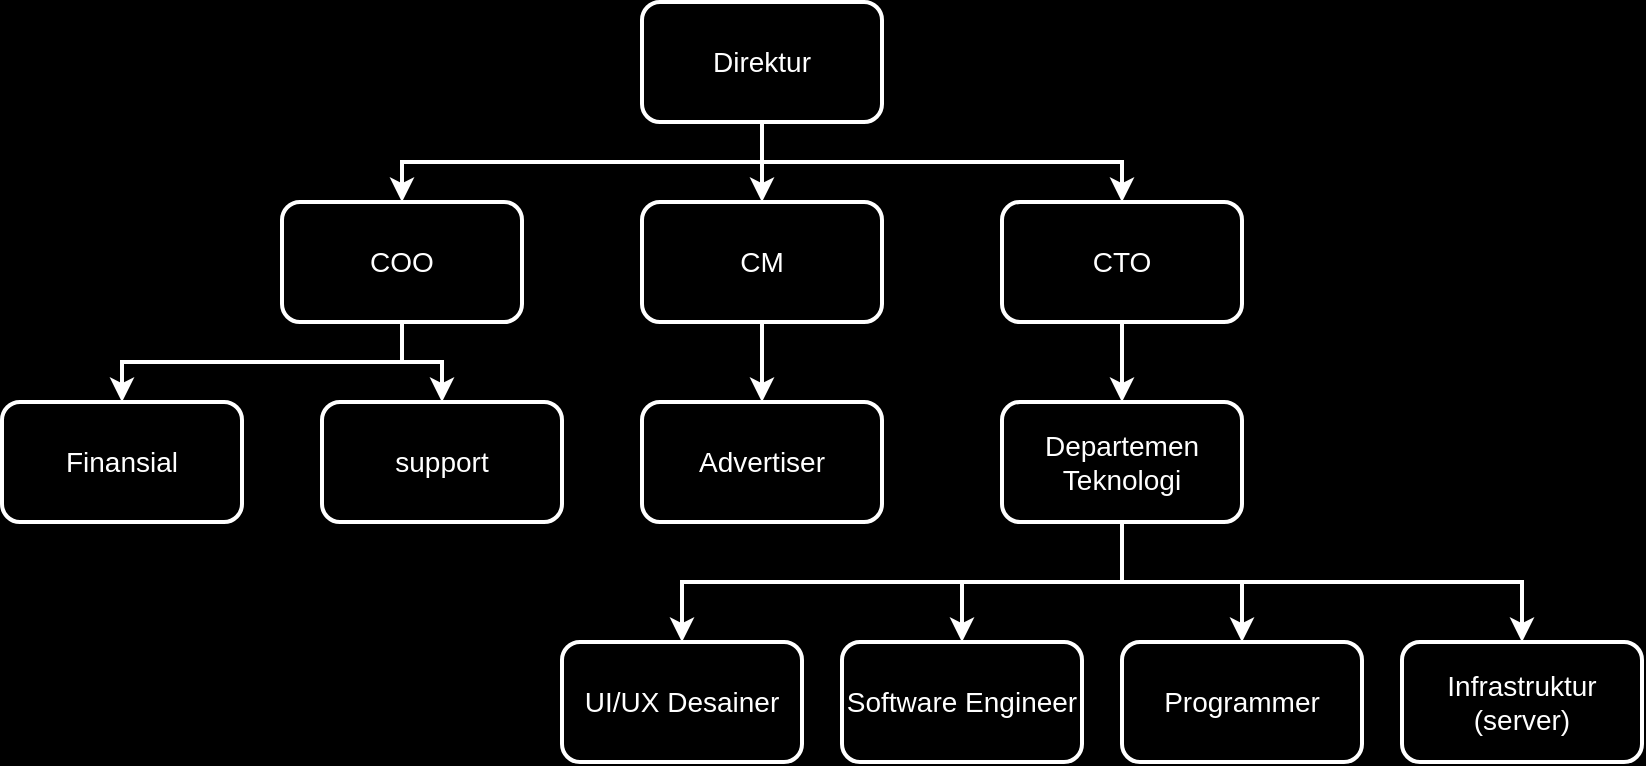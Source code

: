 <mxfile version="24.4.4" type="github">
  <diagram name="Page-1" id="ndEK_MVkZRU5j7hTS9hO">
    <mxGraphModel dx="832" dy="491" grid="1" gridSize="10" guides="1" tooltips="1" connect="1" arrows="0" fold="1" page="1" pageScale="1" pageWidth="850" pageHeight="1100" background="#000000" math="0" shadow="0">
      <root>
        <mxCell id="0" />
        <mxCell id="1" parent="0" />
        <mxCell id="gRMy8VDWAlQUf8VDGCOQ-14" style="edgeStyle=orthogonalEdgeStyle;rounded=0;orthogonalLoop=1;jettySize=auto;html=1;exitX=0.5;exitY=1;exitDx=0;exitDy=0;entryX=0.5;entryY=0;entryDx=0;entryDy=0;fontColor=#FFFFFF;strokeColor=#FFFFFF;strokeWidth=2;" edge="1" parent="1" source="gRMy8VDWAlQUf8VDGCOQ-1" target="gRMy8VDWAlQUf8VDGCOQ-11">
          <mxGeometry relative="1" as="geometry" />
        </mxCell>
        <mxCell id="gRMy8VDWAlQUf8VDGCOQ-15" style="edgeStyle=orthogonalEdgeStyle;rounded=0;orthogonalLoop=1;jettySize=auto;html=1;exitX=0.5;exitY=1;exitDx=0;exitDy=0;entryX=0.5;entryY=0;entryDx=0;entryDy=0;strokeColor=#FFFFFF;strokeWidth=2;" edge="1" parent="1" source="gRMy8VDWAlQUf8VDGCOQ-1" target="gRMy8VDWAlQUf8VDGCOQ-3">
          <mxGeometry relative="1" as="geometry" />
        </mxCell>
        <mxCell id="gRMy8VDWAlQUf8VDGCOQ-16" style="edgeStyle=orthogonalEdgeStyle;rounded=0;orthogonalLoop=1;jettySize=auto;html=1;exitX=0.5;exitY=1;exitDx=0;exitDy=0;entryX=0.5;entryY=0;entryDx=0;entryDy=0;strokeColor=#FFFFFF;strokeWidth=2;" edge="1" parent="1" source="gRMy8VDWAlQUf8VDGCOQ-1" target="gRMy8VDWAlQUf8VDGCOQ-2">
          <mxGeometry relative="1" as="geometry" />
        </mxCell>
        <mxCell id="gRMy8VDWAlQUf8VDGCOQ-1" value="&lt;font style=&quot;font-size: 14px;&quot; color=&quot;#ffffff&quot;&gt;Direktur&lt;/font&gt;" style="rounded=1;whiteSpace=wrap;html=1;fillColor=none;strokeColor=#FFFFFF;strokeWidth=2;fontSize=14;" vertex="1" parent="1">
          <mxGeometry x="340" y="40" width="120" height="60" as="geometry" />
        </mxCell>
        <mxCell id="gRMy8VDWAlQUf8VDGCOQ-20" style="edgeStyle=orthogonalEdgeStyle;rounded=0;orthogonalLoop=1;jettySize=auto;html=1;exitX=0.5;exitY=1;exitDx=0;exitDy=0;entryX=0.5;entryY=0;entryDx=0;entryDy=0;strokeColor=#FFFFFF;strokeWidth=2;" edge="1" parent="1" source="gRMy8VDWAlQUf8VDGCOQ-2" target="gRMy8VDWAlQUf8VDGCOQ-13">
          <mxGeometry relative="1" as="geometry" />
        </mxCell>
        <mxCell id="gRMy8VDWAlQUf8VDGCOQ-2" value="&lt;font style=&quot;font-size: 14px;&quot; color=&quot;#ffffff&quot;&gt;CTO&lt;/font&gt;" style="rounded=1;whiteSpace=wrap;html=1;fillColor=none;strokeColor=#FFFFFF;strokeWidth=2;fontSize=14;" vertex="1" parent="1">
          <mxGeometry x="520" y="140" width="120" height="60" as="geometry" />
        </mxCell>
        <mxCell id="gRMy8VDWAlQUf8VDGCOQ-17" style="edgeStyle=orthogonalEdgeStyle;rounded=0;orthogonalLoop=1;jettySize=auto;html=1;exitX=0.5;exitY=1;exitDx=0;exitDy=0;entryX=0.5;entryY=0;entryDx=0;entryDy=0;strokeColor=#FFFFFF;strokeWidth=2;" edge="1" parent="1" source="gRMy8VDWAlQUf8VDGCOQ-3" target="gRMy8VDWAlQUf8VDGCOQ-12">
          <mxGeometry relative="1" as="geometry" />
        </mxCell>
        <mxCell id="gRMy8VDWAlQUf8VDGCOQ-18" style="edgeStyle=orthogonalEdgeStyle;rounded=0;orthogonalLoop=1;jettySize=auto;html=1;exitX=0.5;exitY=1;exitDx=0;exitDy=0;entryX=0.5;entryY=0;entryDx=0;entryDy=0;strokeColor=#FFFFFF;strokeWidth=2;" edge="1" parent="1" source="gRMy8VDWAlQUf8VDGCOQ-3" target="gRMy8VDWAlQUf8VDGCOQ-8">
          <mxGeometry relative="1" as="geometry" />
        </mxCell>
        <mxCell id="gRMy8VDWAlQUf8VDGCOQ-3" value="&lt;font style=&quot;font-size: 14px;&quot; color=&quot;#ffffff&quot;&gt;COO&lt;/font&gt;" style="rounded=1;whiteSpace=wrap;html=1;fillColor=none;strokeColor=#FFFFFF;strokeWidth=2;fontSize=14;" vertex="1" parent="1">
          <mxGeometry x="160" y="140" width="120" height="60" as="geometry" />
        </mxCell>
        <mxCell id="gRMy8VDWAlQUf8VDGCOQ-4" value="&lt;font style=&quot;font-size: 14px;&quot; color=&quot;#ffffff&quot;&gt;Infrastruktur&lt;/font&gt;&lt;div style=&quot;font-size: 14px;&quot;&gt;&lt;font style=&quot;font-size: 14px;&quot; color=&quot;#ffffff&quot;&gt;(server)&lt;/font&gt;&lt;/div&gt;" style="rounded=1;whiteSpace=wrap;html=1;fillColor=none;strokeColor=#FFFFFF;strokeWidth=2;fontSize=14;" vertex="1" parent="1">
          <mxGeometry x="720" y="360" width="120" height="60" as="geometry" />
        </mxCell>
        <mxCell id="gRMy8VDWAlQUf8VDGCOQ-5" value="&lt;font style=&quot;font-size: 14px;&quot; color=&quot;#ffffff&quot;&gt;Programmer&lt;/font&gt;" style="rounded=1;whiteSpace=wrap;html=1;fillColor=none;strokeColor=#FFFFFF;strokeWidth=2;fontSize=14;" vertex="1" parent="1">
          <mxGeometry x="580" y="360" width="120" height="60" as="geometry" />
        </mxCell>
        <mxCell id="gRMy8VDWAlQUf8VDGCOQ-6" value="&lt;font style=&quot;font-size: 14px;&quot; color=&quot;#ffffff&quot;&gt;UI/UX Desainer&lt;/font&gt;" style="rounded=1;whiteSpace=wrap;html=1;fillColor=none;strokeColor=#FFFFFF;strokeWidth=2;fontSize=14;" vertex="1" parent="1">
          <mxGeometry x="300" y="360" width="120" height="60" as="geometry" />
        </mxCell>
        <mxCell id="gRMy8VDWAlQUf8VDGCOQ-7" value="&lt;font style=&quot;font-size: 14px;&quot; color=&quot;#ffffff&quot;&gt;Software Engineer&lt;/font&gt;" style="rounded=1;whiteSpace=wrap;html=1;fillColor=none;strokeColor=#FFFFFF;strokeWidth=2;fontSize=14;" vertex="1" parent="1">
          <mxGeometry x="440" y="360" width="120" height="60" as="geometry" />
        </mxCell>
        <mxCell id="gRMy8VDWAlQUf8VDGCOQ-8" value="&lt;font style=&quot;font-size: 14px;&quot; color=&quot;#ffffff&quot;&gt;Finansial&lt;/font&gt;" style="rounded=1;whiteSpace=wrap;html=1;fillColor=none;strokeColor=#FFFFFF;strokeWidth=2;fontSize=14;" vertex="1" parent="1">
          <mxGeometry x="20" y="240" width="120" height="60" as="geometry" />
        </mxCell>
        <mxCell id="gRMy8VDWAlQUf8VDGCOQ-10" value="&lt;font style=&quot;font-size: 14px;&quot; color=&quot;#ffffff&quot;&gt;Advertiser&lt;/font&gt;" style="rounded=1;whiteSpace=wrap;html=1;fillColor=none;strokeColor=#FFFFFF;strokeWidth=2;fontSize=14;" vertex="1" parent="1">
          <mxGeometry x="340" y="240" width="120" height="60" as="geometry" />
        </mxCell>
        <mxCell id="gRMy8VDWAlQUf8VDGCOQ-19" style="edgeStyle=orthogonalEdgeStyle;rounded=0;orthogonalLoop=1;jettySize=auto;html=1;exitX=0.5;exitY=1;exitDx=0;exitDy=0;entryX=0.5;entryY=0;entryDx=0;entryDy=0;strokeColor=#FFFFFF;strokeWidth=2;" edge="1" parent="1" source="gRMy8VDWAlQUf8VDGCOQ-11" target="gRMy8VDWAlQUf8VDGCOQ-10">
          <mxGeometry relative="1" as="geometry" />
        </mxCell>
        <mxCell id="gRMy8VDWAlQUf8VDGCOQ-11" value="&lt;font style=&quot;font-size: 14px;&quot; color=&quot;#ffffff&quot;&gt;CM&lt;/font&gt;" style="rounded=1;whiteSpace=wrap;html=1;fillColor=none;strokeColor=#FFFFFF;strokeWidth=2;fontSize=14;" vertex="1" parent="1">
          <mxGeometry x="340" y="140" width="120" height="60" as="geometry" />
        </mxCell>
        <mxCell id="gRMy8VDWAlQUf8VDGCOQ-12" value="&lt;font style=&quot;font-size: 14px;&quot; color=&quot;#ffffff&quot;&gt;support&lt;/font&gt;" style="rounded=1;whiteSpace=wrap;html=1;fillColor=none;strokeColor=#FFFFFF;strokeWidth=2;fontSize=14;" vertex="1" parent="1">
          <mxGeometry x="180" y="240" width="120" height="60" as="geometry" />
        </mxCell>
        <mxCell id="gRMy8VDWAlQUf8VDGCOQ-21" style="edgeStyle=orthogonalEdgeStyle;rounded=0;orthogonalLoop=1;jettySize=auto;html=1;exitX=0.5;exitY=1;exitDx=0;exitDy=0;entryX=0.5;entryY=0;entryDx=0;entryDy=0;strokeWidth=2;strokeColor=#FFFFFF;" edge="1" parent="1" source="gRMy8VDWAlQUf8VDGCOQ-13" target="gRMy8VDWAlQUf8VDGCOQ-6">
          <mxGeometry relative="1" as="geometry" />
        </mxCell>
        <mxCell id="gRMy8VDWAlQUf8VDGCOQ-22" style="edgeStyle=orthogonalEdgeStyle;rounded=0;orthogonalLoop=1;jettySize=auto;html=1;exitX=0.5;exitY=1;exitDx=0;exitDy=0;entryX=0.5;entryY=0;entryDx=0;entryDy=0;strokeWidth=2;strokeColor=#FFFFFF;" edge="1" parent="1" source="gRMy8VDWAlQUf8VDGCOQ-13" target="gRMy8VDWAlQUf8VDGCOQ-7">
          <mxGeometry relative="1" as="geometry" />
        </mxCell>
        <mxCell id="gRMy8VDWAlQUf8VDGCOQ-23" style="edgeStyle=orthogonalEdgeStyle;rounded=0;orthogonalLoop=1;jettySize=auto;html=1;exitX=0.5;exitY=1;exitDx=0;exitDy=0;entryX=0.5;entryY=0;entryDx=0;entryDy=0;strokeColor=#FFFFFF;strokeWidth=2;" edge="1" parent="1" source="gRMy8VDWAlQUf8VDGCOQ-13" target="gRMy8VDWAlQUf8VDGCOQ-5">
          <mxGeometry relative="1" as="geometry" />
        </mxCell>
        <mxCell id="gRMy8VDWAlQUf8VDGCOQ-24" style="edgeStyle=orthogonalEdgeStyle;rounded=0;orthogonalLoop=1;jettySize=auto;html=1;exitX=0.5;exitY=1;exitDx=0;exitDy=0;entryX=0.5;entryY=0;entryDx=0;entryDy=0;strokeWidth=2;strokeColor=#FFFFFF;" edge="1" parent="1" source="gRMy8VDWAlQUf8VDGCOQ-13" target="gRMy8VDWAlQUf8VDGCOQ-4">
          <mxGeometry relative="1" as="geometry" />
        </mxCell>
        <mxCell id="gRMy8VDWAlQUf8VDGCOQ-13" value="&lt;font style=&quot;font-size: 14px;&quot; color=&quot;#ffffff&quot;&gt;Departemen Teknologi&lt;/font&gt;" style="rounded=1;whiteSpace=wrap;html=1;fillColor=none;strokeColor=#FFFFFF;strokeWidth=2;fontSize=14;" vertex="1" parent="1">
          <mxGeometry x="520" y="240" width="120" height="60" as="geometry" />
        </mxCell>
      </root>
    </mxGraphModel>
  </diagram>
</mxfile>
